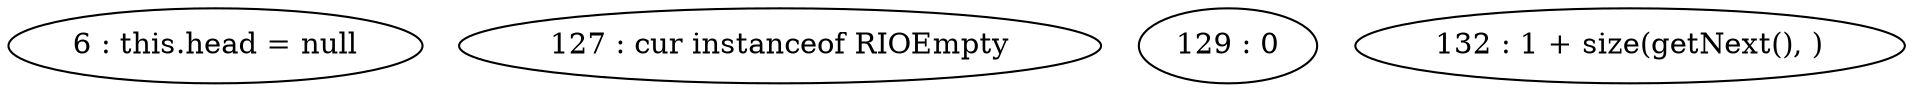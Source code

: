 digraph G {
"6 : this.head = null"
"127 : cur instanceof RIOEmpty"
"129 : 0"
"132 : 1 + size(getNext(), )"
}